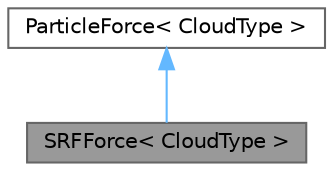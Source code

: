 digraph "SRFForce&lt; CloudType &gt;"
{
 // LATEX_PDF_SIZE
  bgcolor="transparent";
  edge [fontname=Helvetica,fontsize=10,labelfontname=Helvetica,labelfontsize=10];
  node [fontname=Helvetica,fontsize=10,shape=box,height=0.2,width=0.4];
  Node1 [id="Node000001",label="SRFForce\< CloudType \>",height=0.2,width=0.4,color="gray40", fillcolor="grey60", style="filled", fontcolor="black",tooltip="Calculates particle SRF reference frame force."];
  Node2 -> Node1 [id="edge1_Node000001_Node000002",dir="back",color="steelblue1",style="solid",tooltip=" "];
  Node2 [id="Node000002",label="ParticleForce\< CloudType \>",height=0.2,width=0.4,color="gray40", fillcolor="white", style="filled",URL="$classFoam_1_1ParticleForce.html",tooltip="Abstract base class for particle forces."];
}
